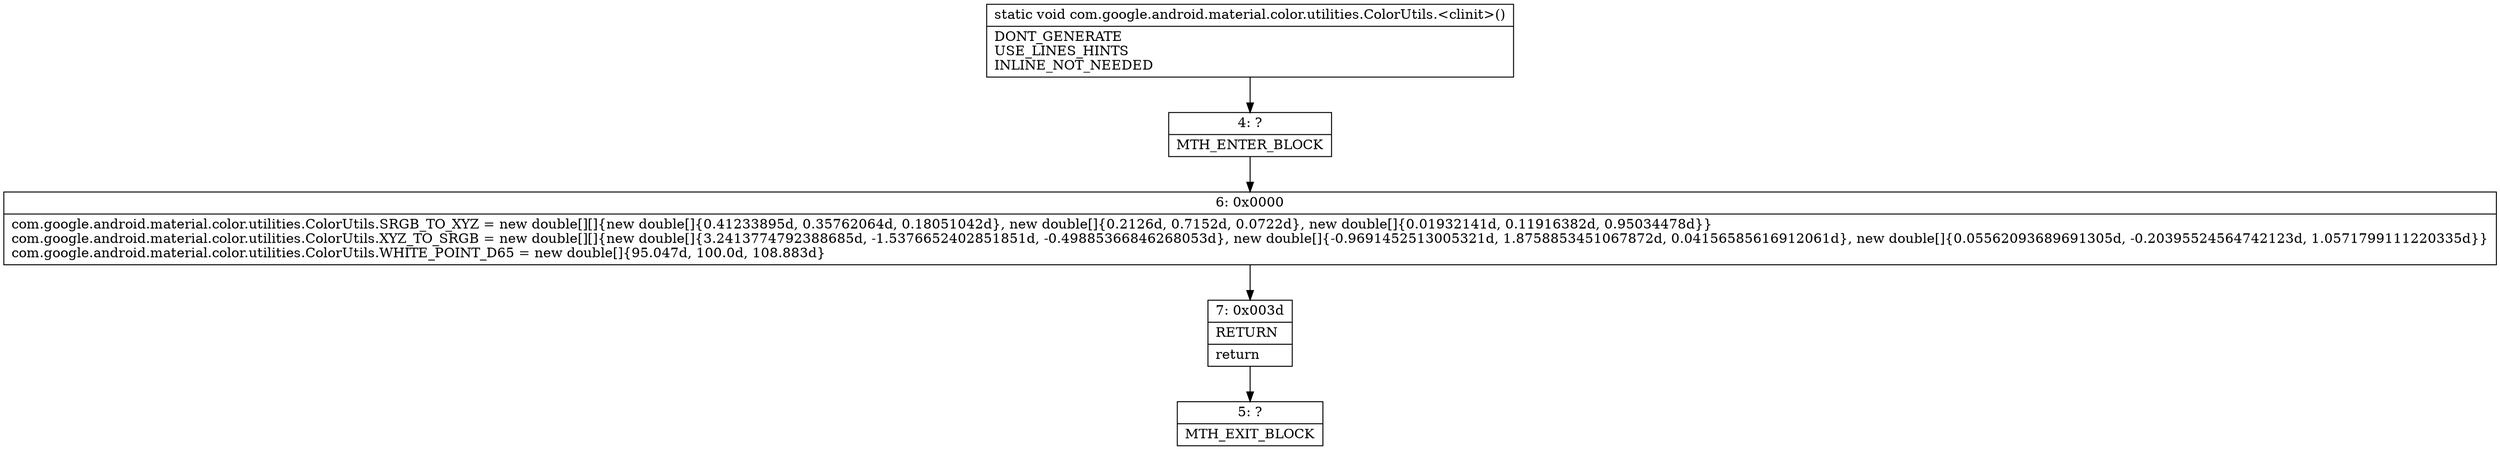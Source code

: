 digraph "CFG forcom.google.android.material.color.utilities.ColorUtils.\<clinit\>()V" {
Node_4 [shape=record,label="{4\:\ ?|MTH_ENTER_BLOCK\l}"];
Node_6 [shape=record,label="{6\:\ 0x0000|com.google.android.material.color.utilities.ColorUtils.SRGB_TO_XYZ = new double[][]\{new double[]\{0.41233895d, 0.35762064d, 0.18051042d\}, new double[]\{0.2126d, 0.7152d, 0.0722d\}, new double[]\{0.01932141d, 0.11916382d, 0.95034478d\}\}\lcom.google.android.material.color.utilities.ColorUtils.XYZ_TO_SRGB = new double[][]\{new double[]\{3.2413774792388685d, \-1.5376652402851851d, \-0.49885366846268053d\}, new double[]\{\-0.9691452513005321d, 1.8758853451067872d, 0.04156585616912061d\}, new double[]\{0.05562093689691305d, \-0.20395524564742123d, 1.0571799111220335d\}\}\lcom.google.android.material.color.utilities.ColorUtils.WHITE_POINT_D65 = new double[]\{95.047d, 100.0d, 108.883d\}\l}"];
Node_7 [shape=record,label="{7\:\ 0x003d|RETURN\l|return\l}"];
Node_5 [shape=record,label="{5\:\ ?|MTH_EXIT_BLOCK\l}"];
MethodNode[shape=record,label="{static void com.google.android.material.color.utilities.ColorUtils.\<clinit\>()  | DONT_GENERATE\lUSE_LINES_HINTS\lINLINE_NOT_NEEDED\l}"];
MethodNode -> Node_4;Node_4 -> Node_6;
Node_6 -> Node_7;
Node_7 -> Node_5;
}

